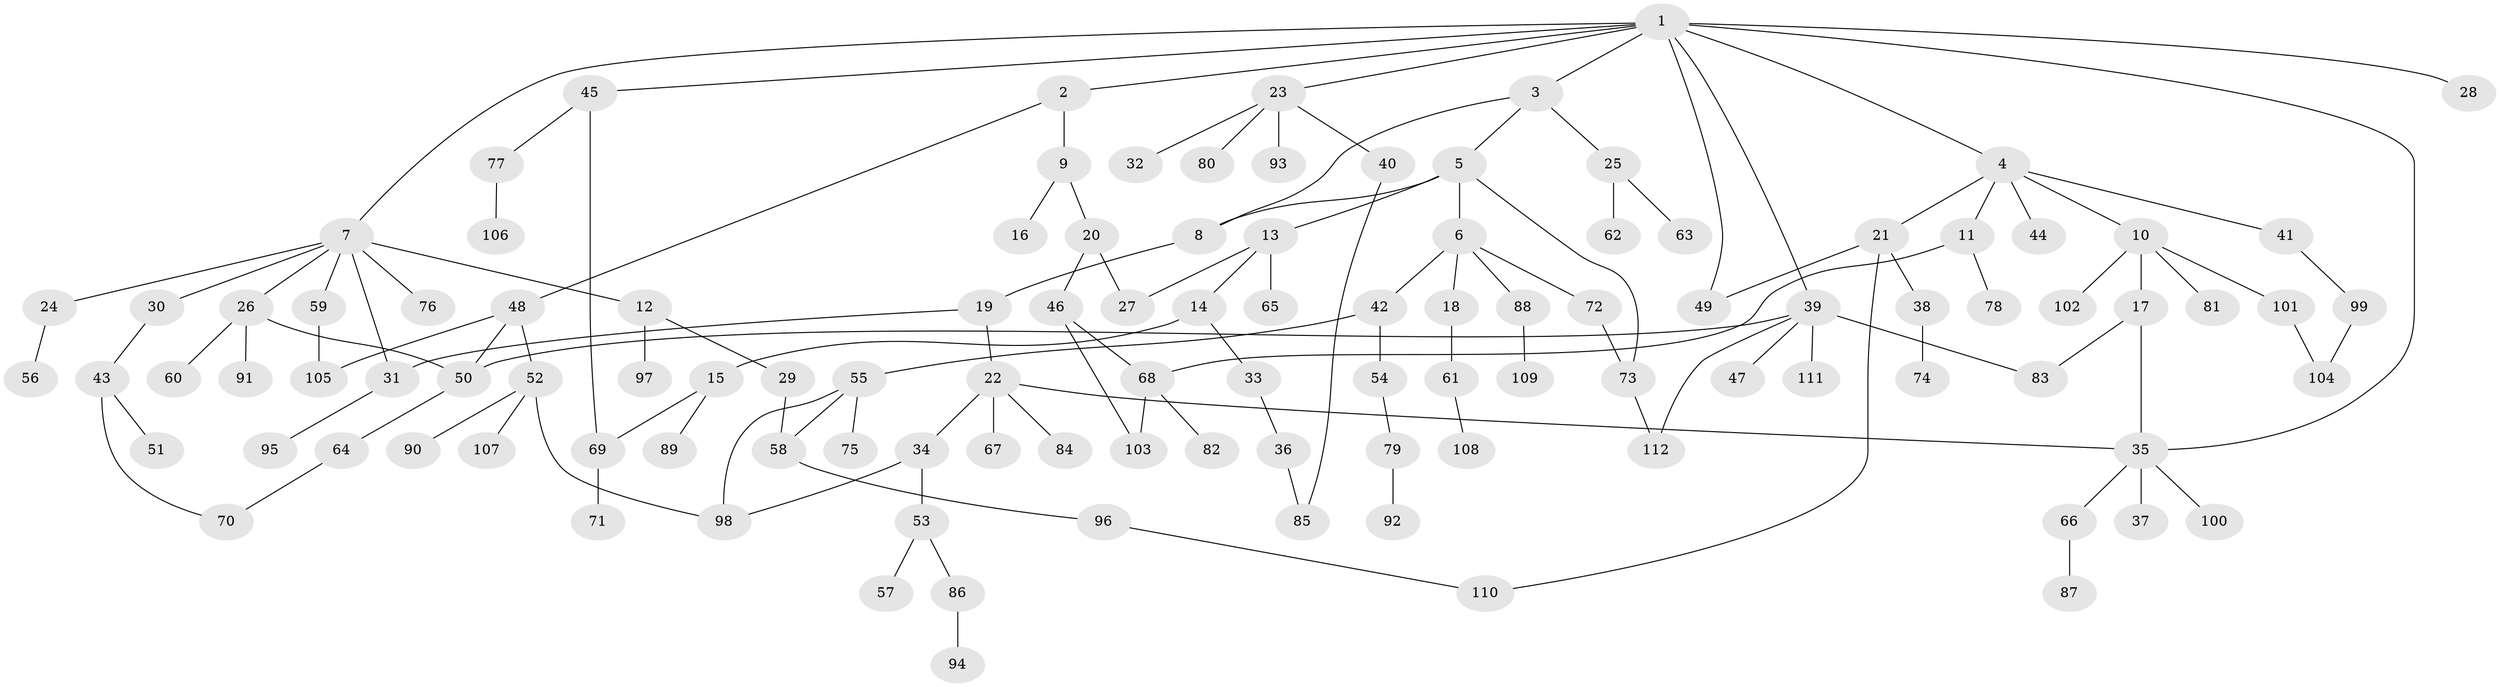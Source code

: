 // coarse degree distribution, {9: 0.0273972602739726, 4: 0.0547945205479452, 5: 0.0821917808219178, 6: 0.0410958904109589, 8: 0.0136986301369863, 2: 0.2876712328767123, 3: 0.1232876712328767, 1: 0.3698630136986301}
// Generated by graph-tools (version 1.1) at 2025/23/03/03/25 07:23:35]
// undirected, 112 vertices, 133 edges
graph export_dot {
graph [start="1"]
  node [color=gray90,style=filled];
  1;
  2;
  3;
  4;
  5;
  6;
  7;
  8;
  9;
  10;
  11;
  12;
  13;
  14;
  15;
  16;
  17;
  18;
  19;
  20;
  21;
  22;
  23;
  24;
  25;
  26;
  27;
  28;
  29;
  30;
  31;
  32;
  33;
  34;
  35;
  36;
  37;
  38;
  39;
  40;
  41;
  42;
  43;
  44;
  45;
  46;
  47;
  48;
  49;
  50;
  51;
  52;
  53;
  54;
  55;
  56;
  57;
  58;
  59;
  60;
  61;
  62;
  63;
  64;
  65;
  66;
  67;
  68;
  69;
  70;
  71;
  72;
  73;
  74;
  75;
  76;
  77;
  78;
  79;
  80;
  81;
  82;
  83;
  84;
  85;
  86;
  87;
  88;
  89;
  90;
  91;
  92;
  93;
  94;
  95;
  96;
  97;
  98;
  99;
  100;
  101;
  102;
  103;
  104;
  105;
  106;
  107;
  108;
  109;
  110;
  111;
  112;
  1 -- 2;
  1 -- 3;
  1 -- 4;
  1 -- 7;
  1 -- 23;
  1 -- 28;
  1 -- 39;
  1 -- 45;
  1 -- 49;
  1 -- 35;
  2 -- 9;
  2 -- 48;
  3 -- 5;
  3 -- 25;
  3 -- 8;
  4 -- 10;
  4 -- 11;
  4 -- 21;
  4 -- 41;
  4 -- 44;
  5 -- 6;
  5 -- 8;
  5 -- 13;
  5 -- 73;
  6 -- 18;
  6 -- 42;
  6 -- 72;
  6 -- 88;
  7 -- 12;
  7 -- 24;
  7 -- 26;
  7 -- 30;
  7 -- 59;
  7 -- 76;
  7 -- 31;
  8 -- 19;
  9 -- 16;
  9 -- 20;
  10 -- 17;
  10 -- 81;
  10 -- 101;
  10 -- 102;
  11 -- 78;
  11 -- 68;
  12 -- 29;
  12 -- 97;
  13 -- 14;
  13 -- 27;
  13 -- 65;
  14 -- 15;
  14 -- 33;
  15 -- 89;
  15 -- 69;
  17 -- 35;
  17 -- 83;
  18 -- 61;
  19 -- 22;
  19 -- 31;
  20 -- 46;
  20 -- 27;
  21 -- 38;
  21 -- 49;
  21 -- 110;
  22 -- 34;
  22 -- 35;
  22 -- 67;
  22 -- 84;
  23 -- 32;
  23 -- 40;
  23 -- 80;
  23 -- 93;
  24 -- 56;
  25 -- 62;
  25 -- 63;
  26 -- 60;
  26 -- 91;
  26 -- 50;
  29 -- 58;
  30 -- 43;
  31 -- 95;
  33 -- 36;
  34 -- 53;
  34 -- 98;
  35 -- 37;
  35 -- 66;
  35 -- 100;
  36 -- 85;
  38 -- 74;
  39 -- 47;
  39 -- 50;
  39 -- 83;
  39 -- 111;
  39 -- 112;
  40 -- 85;
  41 -- 99;
  42 -- 54;
  42 -- 55;
  43 -- 51;
  43 -- 70;
  45 -- 69;
  45 -- 77;
  46 -- 68;
  46 -- 103;
  48 -- 52;
  48 -- 105;
  48 -- 50;
  50 -- 64;
  52 -- 90;
  52 -- 107;
  52 -- 98;
  53 -- 57;
  53 -- 86;
  54 -- 79;
  55 -- 75;
  55 -- 98;
  55 -- 58;
  58 -- 96;
  59 -- 105;
  61 -- 108;
  64 -- 70;
  66 -- 87;
  68 -- 82;
  68 -- 103;
  69 -- 71;
  72 -- 73;
  73 -- 112;
  77 -- 106;
  79 -- 92;
  86 -- 94;
  88 -- 109;
  96 -- 110;
  99 -- 104;
  101 -- 104;
}
